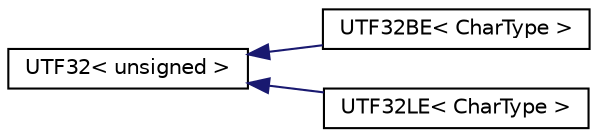 digraph "Graphical Class Hierarchy"
{
 // LATEX_PDF_SIZE
  edge [fontname="Helvetica",fontsize="10",labelfontname="Helvetica",labelfontsize="10"];
  node [fontname="Helvetica",fontsize="10",shape=record];
  rankdir="LR";
  Node0 [label="UTF32\< unsigned \>",height=0.2,width=0.4,color="black", fillcolor="white", style="filled",URL="$struct_u_t_f32.html",tooltip=" "];
  Node0 -> Node1 [dir="back",color="midnightblue",fontsize="10",style="solid",fontname="Helvetica"];
  Node1 [label="UTF32BE\< CharType \>",height=0.2,width=0.4,color="black", fillcolor="white", style="filled",URL="$struct_u_t_f32_b_e.html",tooltip="UTF-32 big endian encoding."];
  Node0 -> Node2 [dir="back",color="midnightblue",fontsize="10",style="solid",fontname="Helvetica"];
  Node2 [label="UTF32LE\< CharType \>",height=0.2,width=0.4,color="black", fillcolor="white", style="filled",URL="$struct_u_t_f32_l_e.html",tooltip="UTF-32 little endian enocoding."];
}
